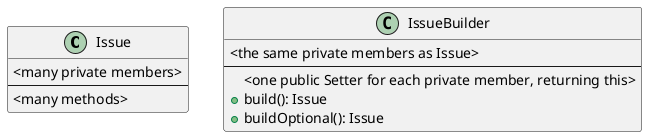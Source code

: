 @startuml

class Issue {
    <many private members>
----
    <many methods>
}

class IssueBuilder {
    <the same private members as Issue>
    --
    <one public Setter for each private member, returning this>
    +build(): Issue
    +buildOptional(): Issue
}
@enduml
